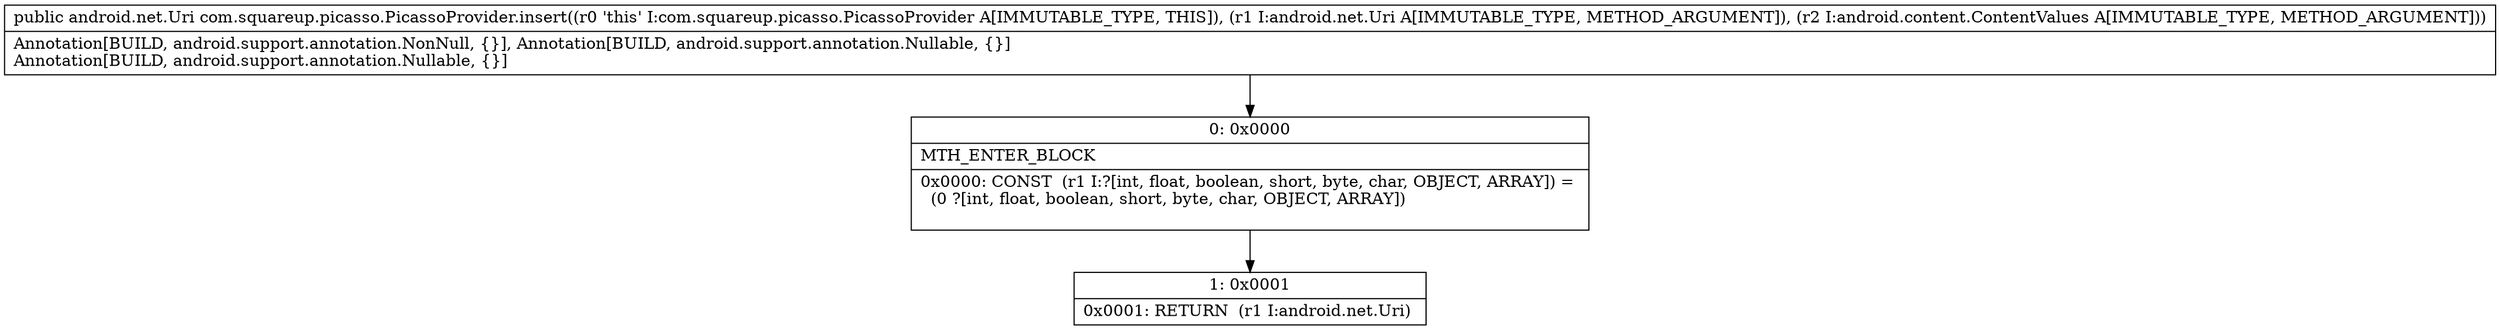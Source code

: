 digraph "CFG forcom.squareup.picasso.PicassoProvider.insert(Landroid\/net\/Uri;Landroid\/content\/ContentValues;)Landroid\/net\/Uri;" {
Node_0 [shape=record,label="{0\:\ 0x0000|MTH_ENTER_BLOCK\l|0x0000: CONST  (r1 I:?[int, float, boolean, short, byte, char, OBJECT, ARRAY]) = \l  (0 ?[int, float, boolean, short, byte, char, OBJECT, ARRAY])\l \l}"];
Node_1 [shape=record,label="{1\:\ 0x0001|0x0001: RETURN  (r1 I:android.net.Uri) \l}"];
MethodNode[shape=record,label="{public android.net.Uri com.squareup.picasso.PicassoProvider.insert((r0 'this' I:com.squareup.picasso.PicassoProvider A[IMMUTABLE_TYPE, THIS]), (r1 I:android.net.Uri A[IMMUTABLE_TYPE, METHOD_ARGUMENT]), (r2 I:android.content.ContentValues A[IMMUTABLE_TYPE, METHOD_ARGUMENT]))  | Annotation[BUILD, android.support.annotation.NonNull, \{\}], Annotation[BUILD, android.support.annotation.Nullable, \{\}]\lAnnotation[BUILD, android.support.annotation.Nullable, \{\}]\l}"];
MethodNode -> Node_0;
Node_0 -> Node_1;
}

